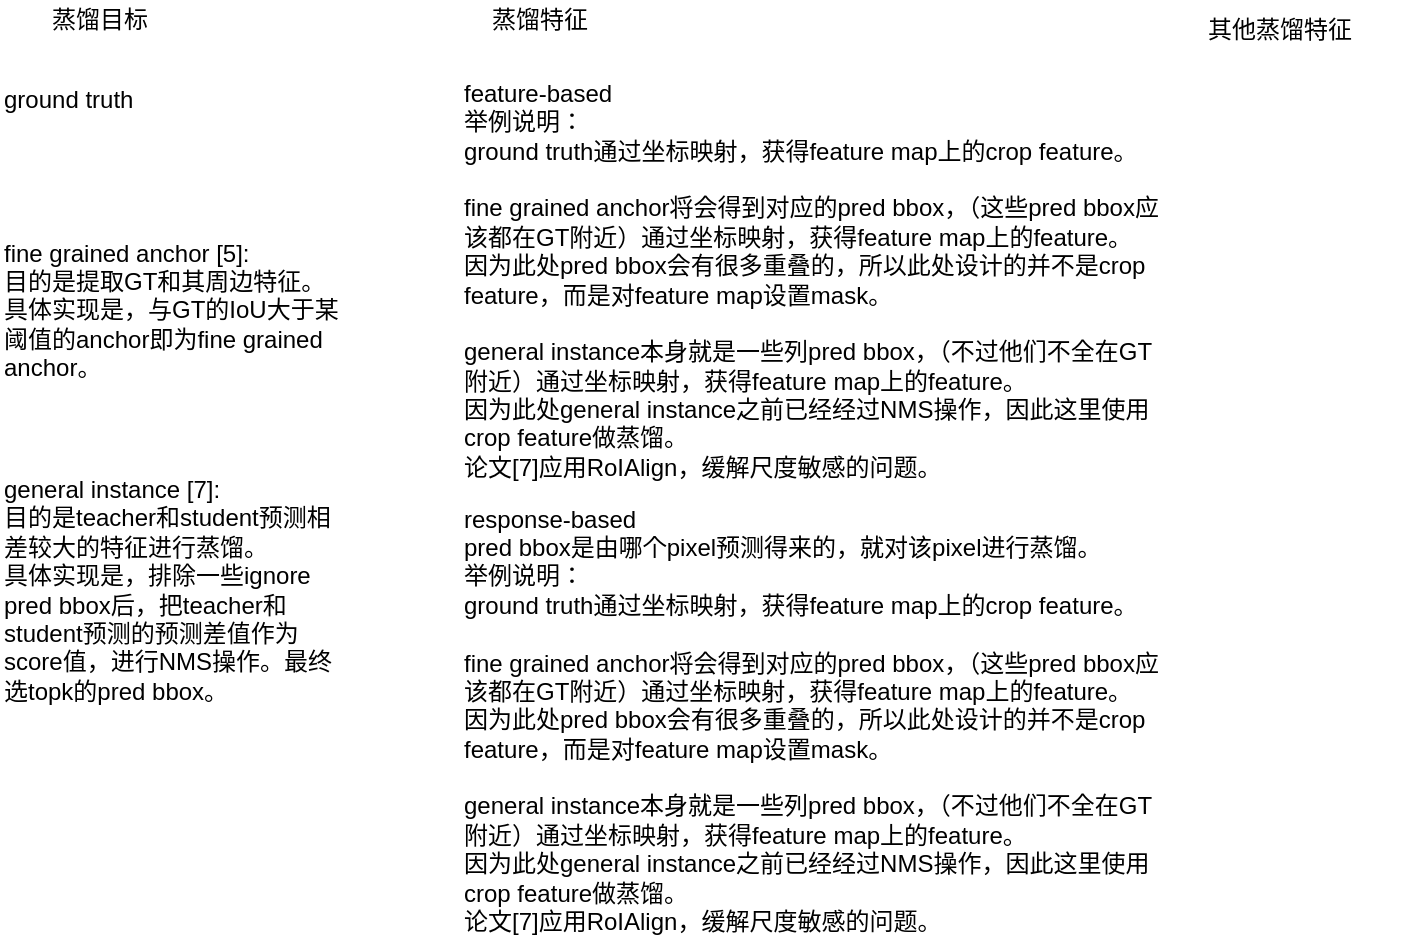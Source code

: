 <mxfile version="14.8.0" type="github">
  <diagram id="ml1PYeEhhPZTZ-uIzzCH" name="Page-1">
    <mxGraphModel dx="1026" dy="514" grid="1" gridSize="10" guides="1" tooltips="1" connect="1" arrows="1" fold="1" page="1" pageScale="1" pageWidth="827" pageHeight="1269" math="0" shadow="0">
      <root>
        <mxCell id="0" />
        <mxCell id="1" parent="0" />
        <mxCell id="SYHJZ1mB10wvJjzbVK0V-1" value="蒸馏目标" style="text;html=1;strokeColor=none;fillColor=none;align=center;verticalAlign=middle;whiteSpace=wrap;rounded=0;" vertex="1" parent="1">
          <mxGeometry x="70" y="50" width="100" height="20" as="geometry" />
        </mxCell>
        <mxCell id="SYHJZ1mB10wvJjzbVK0V-2" value="蒸馏特征" style="text;html=1;strokeColor=none;fillColor=none;align=center;verticalAlign=middle;whiteSpace=wrap;rounded=0;" vertex="1" parent="1">
          <mxGeometry x="290" y="50" width="100" height="20" as="geometry" />
        </mxCell>
        <mxCell id="SYHJZ1mB10wvJjzbVK0V-3" value="其他蒸馏特征" style="text;html=1;strokeColor=none;fillColor=none;align=center;verticalAlign=middle;whiteSpace=wrap;rounded=0;" vertex="1" parent="1">
          <mxGeometry x="650" y="50" width="120" height="30" as="geometry" />
        </mxCell>
        <mxCell id="SYHJZ1mB10wvJjzbVK0V-5" value="ground truth" style="text;html=1;strokeColor=none;fillColor=none;align=left;verticalAlign=middle;whiteSpace=wrap;rounded=0;" vertex="1" parent="1">
          <mxGeometry x="70" y="90" width="100" height="20" as="geometry" />
        </mxCell>
        <mxCell id="SYHJZ1mB10wvJjzbVK0V-6" value="feature-based&lt;br&gt;举例说明：&lt;br&gt;ground truth通过坐标映射，获得feature map上的crop feature。&lt;br&gt;&lt;br&gt;fine grained anchor将会得到对应的pred bbox，（这些pred bbox应该都在GT附近）通过坐标映射，获得feature map上的feature。&lt;br&gt;因为此处pred bbox会有很多重叠的，所以此处设计的并不是crop feature，而是对feature map设置mask。&lt;br&gt;&lt;br&gt;general instance本身就是一些列pred bbox，（不过他们不全在GT附近）通过坐标映射，获得feature map上的feature。&lt;br&gt;因为此处general instance之前已经经过NMS操作，因此这里使用crop feature做蒸馏。&lt;br&gt;论文[7]应用RoIAlign，缓解尺度敏感的问题。" style="text;html=1;strokeColor=none;fillColor=none;align=left;verticalAlign=middle;whiteSpace=wrap;rounded=0;" vertex="1" parent="1">
          <mxGeometry x="300" y="90" width="350" height="200" as="geometry" />
        </mxCell>
        <mxCell id="SYHJZ1mB10wvJjzbVK0V-8" value="fine grained anchor [5]:&lt;br&gt;目的是提取GT和其周边特征。具体实现是，与GT的IoU大于某阈值的anchor即为fine grained anchor。" style="text;html=1;strokeColor=none;fillColor=none;align=left;verticalAlign=middle;whiteSpace=wrap;rounded=0;" vertex="1" parent="1">
          <mxGeometry x="70" y="150" width="170" height="110" as="geometry" />
        </mxCell>
        <mxCell id="SYHJZ1mB10wvJjzbVK0V-9" value="general instance [7]:&lt;br&gt;目的是teacher和student预测相差较大的特征进行蒸馏。&lt;br&gt;具体实现是，排除一些ignore pred bbox后，把teacher和student预测的预测差值作为score值，进行NMS操作。最终选topk的pred bbox。" style="text;html=1;strokeColor=none;fillColor=none;align=left;verticalAlign=middle;whiteSpace=wrap;rounded=0;" vertex="1" parent="1">
          <mxGeometry x="70" y="290" width="170" height="110" as="geometry" />
        </mxCell>
        <mxCell id="SYHJZ1mB10wvJjzbVK0V-10" value="response-based&lt;br&gt;pred bbox是由哪个pixel预测得来的，就对该pixel进行蒸馏。&lt;br&gt;举例说明：&lt;br&gt;ground truth通过坐标映射，获得feature map上的crop feature。&lt;br&gt;&lt;br&gt;fine grained anchor将会得到对应的pred bbox，（这些pred bbox应该都在GT附近）通过坐标映射，获得feature map上的feature。&lt;br&gt;因为此处pred bbox会有很多重叠的，所以此处设计的并不是crop feature，而是对feature map设置mask。&lt;br&gt;&lt;br&gt;general instance本身就是一些列pred bbox，（不过他们不全在GT附近）通过坐标映射，获得feature map上的feature。&lt;br&gt;因为此处general instance之前已经经过NMS操作，因此这里使用crop feature做蒸馏。&lt;br&gt;论文[7]应用RoIAlign，缓解尺度敏感的问题。" style="text;html=1;strokeColor=none;fillColor=none;align=left;verticalAlign=middle;whiteSpace=wrap;rounded=0;" vertex="1" parent="1">
          <mxGeometry x="300" y="310" width="350" height="200" as="geometry" />
        </mxCell>
      </root>
    </mxGraphModel>
  </diagram>
</mxfile>
